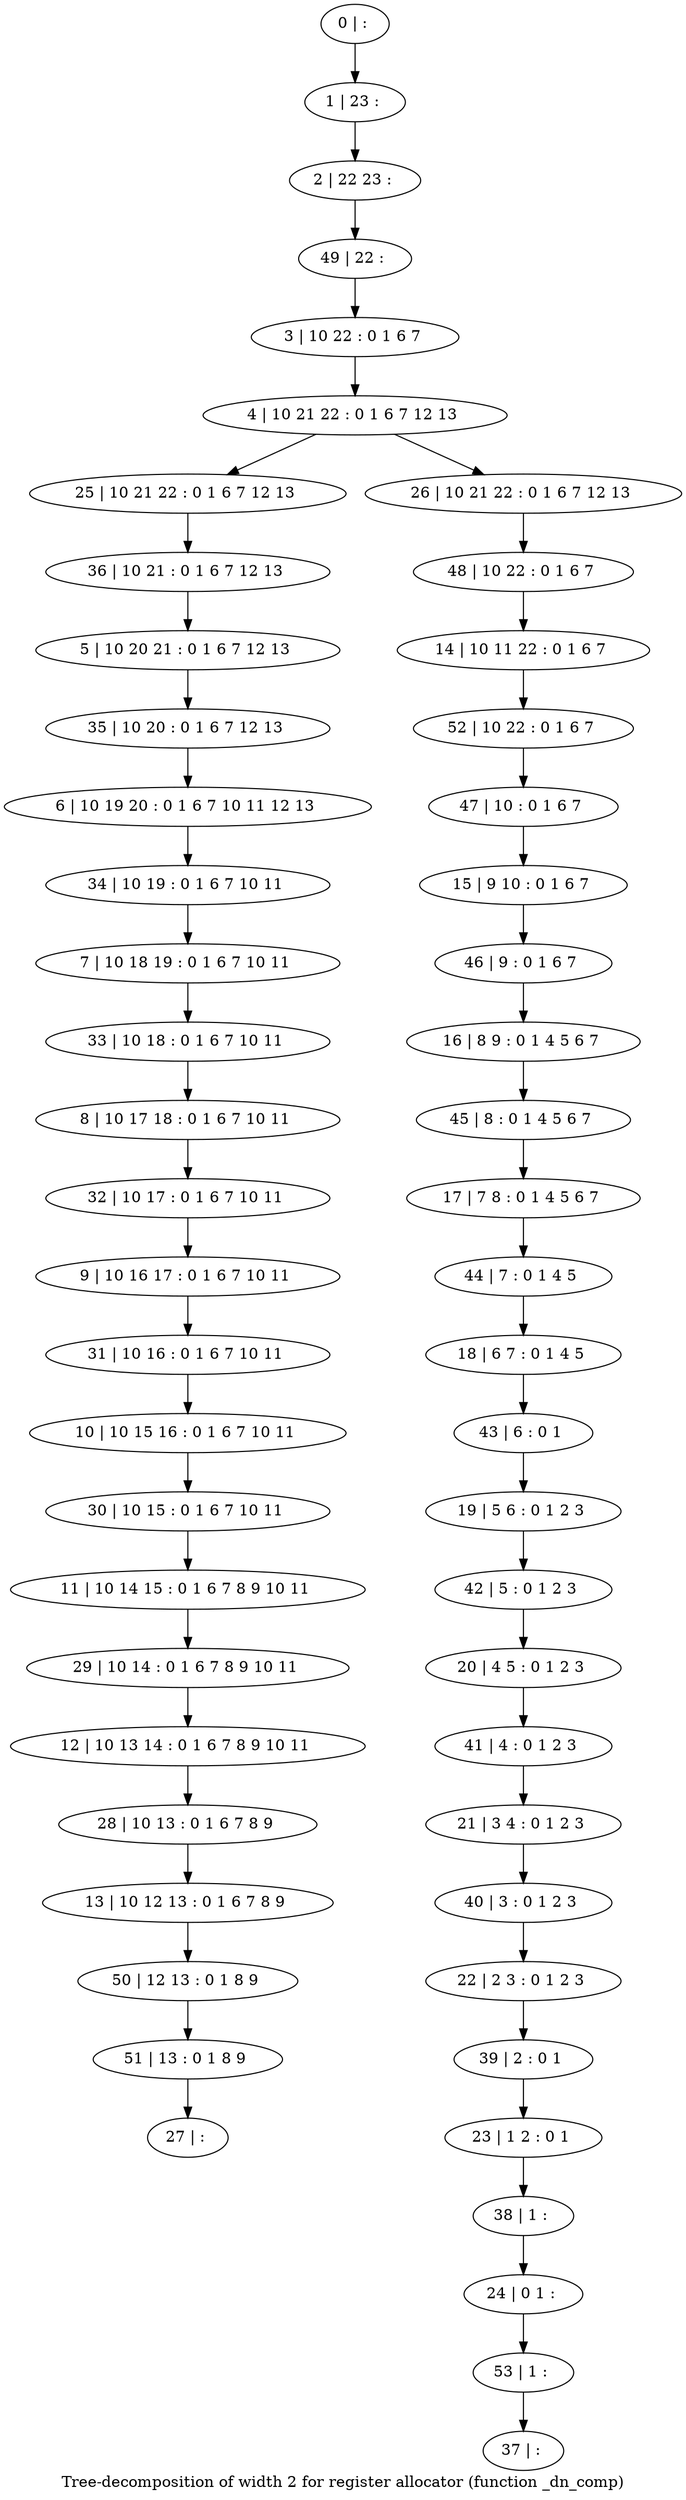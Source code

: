 digraph G {
graph [label="Tree-decomposition of width 2 for register allocator (function _dn_comp)"]
0[label="0 | : "];
1[label="1 | 23 : "];
2[label="2 | 22 23 : "];
3[label="3 | 10 22 : 0 1 6 7 "];
4[label="4 | 10 21 22 : 0 1 6 7 12 13 "];
5[label="5 | 10 20 21 : 0 1 6 7 12 13 "];
6[label="6 | 10 19 20 : 0 1 6 7 10 11 12 13 "];
7[label="7 | 10 18 19 : 0 1 6 7 10 11 "];
8[label="8 | 10 17 18 : 0 1 6 7 10 11 "];
9[label="9 | 10 16 17 : 0 1 6 7 10 11 "];
10[label="10 | 10 15 16 : 0 1 6 7 10 11 "];
11[label="11 | 10 14 15 : 0 1 6 7 8 9 10 11 "];
12[label="12 | 10 13 14 : 0 1 6 7 8 9 10 11 "];
13[label="13 | 10 12 13 : 0 1 6 7 8 9 "];
14[label="14 | 10 11 22 : 0 1 6 7 "];
15[label="15 | 9 10 : 0 1 6 7 "];
16[label="16 | 8 9 : 0 1 4 5 6 7 "];
17[label="17 | 7 8 : 0 1 4 5 6 7 "];
18[label="18 | 6 7 : 0 1 4 5 "];
19[label="19 | 5 6 : 0 1 2 3 "];
20[label="20 | 4 5 : 0 1 2 3 "];
21[label="21 | 3 4 : 0 1 2 3 "];
22[label="22 | 2 3 : 0 1 2 3 "];
23[label="23 | 1 2 : 0 1 "];
24[label="24 | 0 1 : "];
25[label="25 | 10 21 22 : 0 1 6 7 12 13 "];
26[label="26 | 10 21 22 : 0 1 6 7 12 13 "];
27[label="27 | : "];
28[label="28 | 10 13 : 0 1 6 7 8 9 "];
29[label="29 | 10 14 : 0 1 6 7 8 9 10 11 "];
30[label="30 | 10 15 : 0 1 6 7 10 11 "];
31[label="31 | 10 16 : 0 1 6 7 10 11 "];
32[label="32 | 10 17 : 0 1 6 7 10 11 "];
33[label="33 | 10 18 : 0 1 6 7 10 11 "];
34[label="34 | 10 19 : 0 1 6 7 10 11 "];
35[label="35 | 10 20 : 0 1 6 7 12 13 "];
36[label="36 | 10 21 : 0 1 6 7 12 13 "];
37[label="37 | : "];
38[label="38 | 1 : "];
39[label="39 | 2 : 0 1 "];
40[label="40 | 3 : 0 1 2 3 "];
41[label="41 | 4 : 0 1 2 3 "];
42[label="42 | 5 : 0 1 2 3 "];
43[label="43 | 6 : 0 1 "];
44[label="44 | 7 : 0 1 4 5 "];
45[label="45 | 8 : 0 1 4 5 6 7 "];
46[label="46 | 9 : 0 1 6 7 "];
47[label="47 | 10 : 0 1 6 7 "];
48[label="48 | 10 22 : 0 1 6 7 "];
49[label="49 | 22 : "];
50[label="50 | 12 13 : 0 1 8 9 "];
51[label="51 | 13 : 0 1 8 9 "];
52[label="52 | 10 22 : 0 1 6 7 "];
53[label="53 | 1 : "];
0->1 ;
1->2 ;
3->4 ;
4->25 ;
4->26 ;
28->13 ;
12->28 ;
29->12 ;
11->29 ;
30->11 ;
10->30 ;
31->10 ;
9->31 ;
32->9 ;
8->32 ;
33->8 ;
7->33 ;
34->7 ;
6->34 ;
35->6 ;
5->35 ;
36->5 ;
25->36 ;
38->24 ;
23->38 ;
39->23 ;
22->39 ;
40->22 ;
21->40 ;
41->21 ;
20->41 ;
42->20 ;
19->42 ;
43->19 ;
18->43 ;
44->18 ;
17->44 ;
45->17 ;
16->45 ;
46->16 ;
15->46 ;
47->15 ;
48->14 ;
26->48 ;
49->3 ;
2->49 ;
13->50 ;
51->27 ;
50->51 ;
52->47 ;
14->52 ;
53->37 ;
24->53 ;
}
